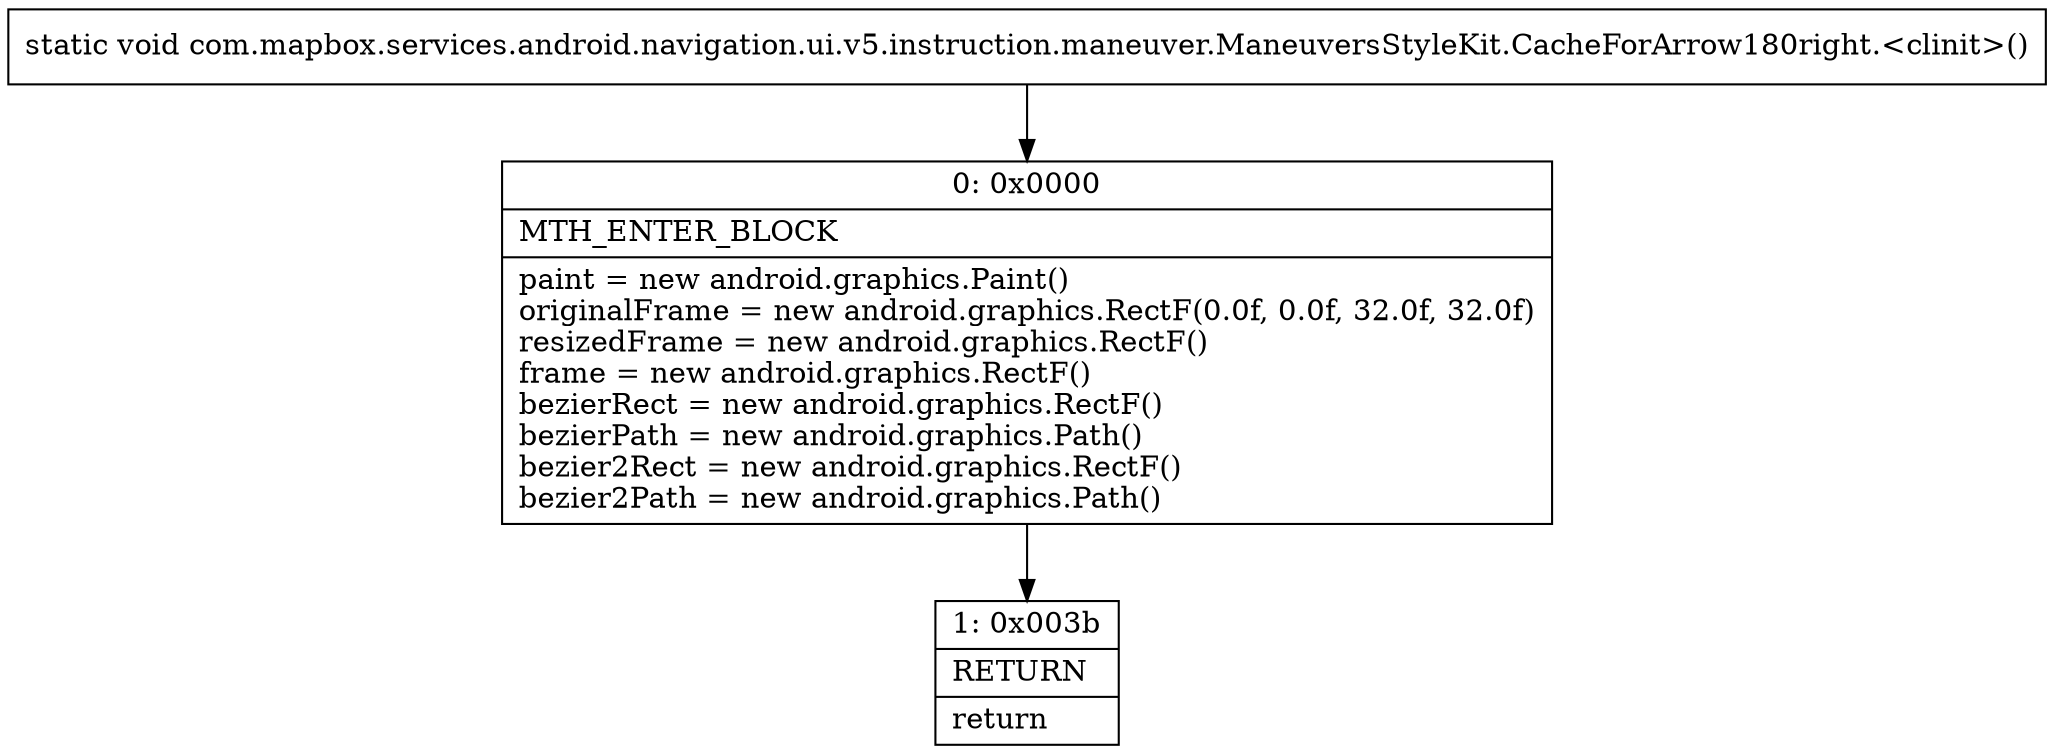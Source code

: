 digraph "CFG forcom.mapbox.services.android.navigation.ui.v5.instruction.maneuver.ManeuversStyleKit.CacheForArrow180right.\<clinit\>()V" {
Node_0 [shape=record,label="{0\:\ 0x0000|MTH_ENTER_BLOCK\l|paint = new android.graphics.Paint()\loriginalFrame = new android.graphics.RectF(0.0f, 0.0f, 32.0f, 32.0f)\lresizedFrame = new android.graphics.RectF()\lframe = new android.graphics.RectF()\lbezierRect = new android.graphics.RectF()\lbezierPath = new android.graphics.Path()\lbezier2Rect = new android.graphics.RectF()\lbezier2Path = new android.graphics.Path()\l}"];
Node_1 [shape=record,label="{1\:\ 0x003b|RETURN\l|return\l}"];
MethodNode[shape=record,label="{static void com.mapbox.services.android.navigation.ui.v5.instruction.maneuver.ManeuversStyleKit.CacheForArrow180right.\<clinit\>() }"];
MethodNode -> Node_0;
Node_0 -> Node_1;
}

